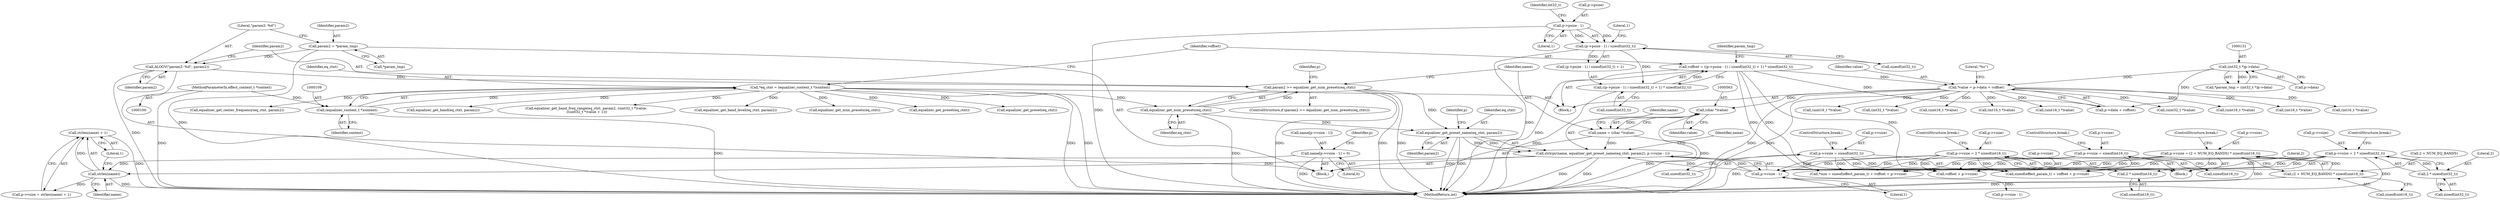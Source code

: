 digraph "0_Android_d72ea85c78a1a68bf99fd5804ad9784b4102fe57@API" {
"1000588" [label="(Call,strlen(name) + 1)"];
"1000589" [label="(Call,strlen(name))"];
"1000565" [label="(Call,strlcpy(name, equalizer_get_preset_name(eq_ctxt, param2), p->vsize - 1))"];
"1000560" [label="(Call,name = (char *)value)"];
"1000562" [label="(Call,(char *)value)"];
"1000144" [label="(Call,*value = p->data + voffset)"];
"1000130" [label="(Call,(int32_t *)p->data)"];
"1000112" [label="(Call,voffset = ((p->psize - 1) / sizeof(int32_t) + 1) * sizeof(int32_t))"];
"1000114" [label="(Call,((p->psize - 1) / sizeof(int32_t) + 1) * sizeof(int32_t))"];
"1000116" [label="(Call,(p->psize - 1) / sizeof(int32_t))"];
"1000117" [label="(Call,p->psize - 1)"];
"1000567" [label="(Call,equalizer_get_preset_name(eq_ctxt, param2))"];
"1000550" [label="(Call,equalizer_get_num_presets(eq_ctxt))"];
"1000106" [label="(Call,*eq_ctxt = (equalizer_context_t *)context)"];
"1000108" [label="(Call,(equalizer_context_t *)context)"];
"1000101" [label="(MethodParameterIn,effect_context_t *context)"];
"1000548" [label="(Call,param2 >= equalizer_get_num_presets(eq_ctxt))"];
"1000544" [label="(Call,ALOGV(\"param2: %d\", param2))"];
"1000540" [label="(Call,param2 = *param_tmp)"];
"1000570" [label="(Call,p->vsize - 1)"];
"1000181" [label="(Call,p->vsize = sizeof(int16_t))"];
"1000229" [label="(Call,p->vsize = 2 * sizeof(int32_t))"];
"1000233" [label="(Call,2 * sizeof(int32_t))"];
"1000204" [label="(Call,p->vsize = 2 * sizeof(int16_t))"];
"1000208" [label="(Call,2 * sizeof(int16_t))"];
"1000252" [label="(Call,p->vsize = sizeof(int32_t))"];
"1000279" [label="(Call,p->vsize = (2 + NUM_EQ_BANDS) * sizeof(uint16_t))"];
"1000283" [label="(Call,(2 + NUM_EQ_BANDS) * sizeof(uint16_t))"];
"1000575" [label="(Call,name[p->vsize - 1] = 0)"];
"1000576" [label="(Call,name[p->vsize - 1])"];
"1000438" [label="(Call,equalizer_get_center_frequency(eq_ctxt, param2))"];
"1000146" [label="(Call,p->data + voffset)"];
"1000145" [label="(Identifier,value)"];
"1000567" [label="(Call,equalizer_get_preset_name(eq_ctxt, param2))"];
"1000577" [label="(Identifier,name)"];
"1000287" [label="(Call,sizeof(uint16_t))"];
"1000569" [label="(Identifier,param2)"];
"1000234" [label="(Literal,2)"];
"1000258" [label="(ControlStructure,break;)"];
"1000318" [label="(Block,)"];
"1000181" [label="(Call,p->vsize = sizeof(int16_t))"];
"1000116" [label="(Call,(p->psize - 1) / sizeof(int32_t))"];
"1000651" [label="(MethodReturn,int)"];
"1000112" [label="(Call,voffset = ((p->psize - 1) / sizeof(int32_t) + 1) * sizeof(int32_t))"];
"1000574" [label="(Literal,1)"];
"1000435" [label="(Call,(int32_t *)value)"];
"1000205" [label="(Call,p->vsize)"];
"1000546" [label="(Identifier,param2)"];
"1000279" [label="(Call,p->vsize = (2 + NUM_EQ_BANDS) * sizeof(uint16_t))"];
"1000571" [label="(Call,p->vsize)"];
"1000121" [label="(Literal,1)"];
"1000499" [label="(Call,(uint16_t *)value)"];
"1000551" [label="(Identifier,eq_ctxt)"];
"1000256" [label="(Call,sizeof(int32_t))"];
"1000560" [label="(Call,name = (char *)value)"];
"1000130" [label="(Call,(int32_t *)p->data)"];
"1000540" [label="(Call,param2 = *param_tmp)"];
"1000283" [label="(Call,(2 + NUM_EQ_BANDS) * sizeof(uint16_t))"];
"1000565" [label="(Call,strlcpy(name, equalizer_get_preset_name(eq_ctxt, param2), p->vsize - 1))"];
"1000504" [label="(Call,equalizer_get_band(eq_ctxt, param2))"];
"1000212" [label="(ControlStructure,break;)"];
"1000237" [label="(ControlStructure,break;)"];
"1000284" [label="(Call,2 + NUM_EQ_BANDS)"];
"1000338" [label="(Call,(int16_t *)value)"];
"1000230" [label="(Call,p->vsize)"];
"1000297" [label="(Call,*size = sizeof(effect_param_t) + voffset + p->vsize)"];
"1000528" [label="(Call,(uint16_t *)value)"];
"1000480" [label="(Call,(uint32_t *)value)"];
"1000253" [label="(Call,p->vsize)"];
"1000252" [label="(Call,p->vsize = sizeof(int32_t))"];
"1000108" [label="(Call,(equalizer_context_t *)context)"];
"1000477" [label="(Call,equalizer_get_band_freq_range(eq_ctxt, param2, (uint32_t *)value,\n ((uint32_t *)value + 1)))"];
"1000394" [label="(Call,equalizer_get_band_level(eq_ctxt, param2))"];
"1000229" [label="(Call,p->vsize = 2 * sizeof(int32_t))"];
"1000533" [label="(Call,equalizer_get_num_presets(eq_ctxt))"];
"1000153" [label="(Literal,\"%s\")"];
"1000568" [label="(Identifier,eq_ctxt)"];
"1000110" [label="(Identifier,context)"];
"1000584" [label="(Call,p->vsize = strlen(name) + 1)"];
"1000107" [label="(Identifier,eq_ctxt)"];
"1000591" [label="(Literal,1)"];
"1000210" [label="(Call,sizeof(int16_t))"];
"1000182" [label="(Call,p->vsize)"];
"1000187" [label="(ControlStructure,break;)"];
"1000590" [label="(Identifier,name)"];
"1000123" [label="(Identifier,int32_t)"];
"1000113" [label="(Identifier,voffset)"];
"1000562" [label="(Call,(char *)value)"];
"1000575" [label="(Call,name[p->vsize - 1] = 0)"];
"1000566" [label="(Identifier,name)"];
"1000514" [label="(Call,(uint16_t *)value)"];
"1000548" [label="(Call,param2 >= equalizer_get_num_presets(eq_ctxt))"];
"1000564" [label="(Identifier,value)"];
"1000185" [label="(Call,sizeof(int16_t))"];
"1000561" [label="(Identifier,name)"];
"1000588" [label="(Call,strlen(name) + 1)"];
"1000555" [label="(Identifier,p)"];
"1000209" [label="(Literal,2)"];
"1000235" [label="(Call,sizeof(int32_t))"];
"1000542" [label="(Call,*param_tmp)"];
"1000570" [label="(Call,p->vsize - 1)"];
"1000303" [label="(Call,voffset + p->vsize)"];
"1000549" [label="(Identifier,param2)"];
"1000122" [label="(Call,sizeof(int32_t))"];
"1000601" [label="(Call,(int16_t *)value)"];
"1000572" [label="(Identifier,p)"];
"1000204" [label="(Call,p->vsize = 2 * sizeof(int16_t))"];
"1000144" [label="(Call,*value = p->data + voffset)"];
"1000162" [label="(Block,)"];
"1000124" [label="(Literal,1)"];
"1000208" [label="(Call,2 * sizeof(int16_t))"];
"1000128" [label="(Call,*param_tmp = (int32_t *)p->data)"];
"1000519" [label="(Call,equalizer_get_preset(eq_ctxt))"];
"1000544" [label="(Call,ALOGV(\"param2: %d\", param2))"];
"1000106" [label="(Call,*eq_ctxt = (equalizer_context_t *)context)"];
"1000101" [label="(MethodParameterIn,effect_context_t *context)"];
"1000280" [label="(Call,p->vsize)"];
"1000129" [label="(Identifier,param_tmp)"];
"1000118" [label="(Call,p->psize)"];
"1000389" [label="(Call,(int16_t *)value)"];
"1000300" [label="(Call,sizeof(effect_param_t) + voffset + p->vsize)"];
"1000547" [label="(ControlStructure,if (param2 >= equalizer_get_num_presets(eq_ctxt)))"];
"1000115" [label="(Call,(p->psize - 1) / sizeof(int32_t) + 1)"];
"1000586" [label="(Identifier,p)"];
"1000233" [label="(Call,2 * sizeof(int32_t))"];
"1000589" [label="(Call,strlen(name))"];
"1000610" [label="(Call,equalizer_get_preset(eq_ctxt))"];
"1000550" [label="(Call,equalizer_get_num_presets(eq_ctxt))"];
"1000114" [label="(Call,((p->psize - 1) / sizeof(int32_t) + 1) * sizeof(int32_t))"];
"1000325" [label="(Call,(uint16_t *)value)"];
"1000125" [label="(Call,sizeof(int32_t))"];
"1000132" [label="(Call,p->data)"];
"1000117" [label="(Call,p->psize - 1)"];
"1000289" [label="(ControlStructure,break;)"];
"1000545" [label="(Literal,\"param2: %d\")"];
"1000583" [label="(Literal,0)"];
"1000104" [label="(Block,)"];
"1000578" [label="(Call,p->vsize - 1)"];
"1000541" [label="(Identifier,param2)"];
"1000588" -> "1000584"  [label="AST: "];
"1000588" -> "1000591"  [label="CFG: "];
"1000589" -> "1000588"  [label="AST: "];
"1000591" -> "1000588"  [label="AST: "];
"1000584" -> "1000588"  [label="CFG: "];
"1000588" -> "1000651"  [label="DDG: "];
"1000589" -> "1000588"  [label="DDG: "];
"1000589" -> "1000590"  [label="CFG: "];
"1000590" -> "1000589"  [label="AST: "];
"1000591" -> "1000589"  [label="CFG: "];
"1000589" -> "1000651"  [label="DDG: "];
"1000589" -> "1000584"  [label="DDG: "];
"1000565" -> "1000589"  [label="DDG: "];
"1000575" -> "1000589"  [label="DDG: "];
"1000565" -> "1000318"  [label="AST: "];
"1000565" -> "1000570"  [label="CFG: "];
"1000566" -> "1000565"  [label="AST: "];
"1000567" -> "1000565"  [label="AST: "];
"1000570" -> "1000565"  [label="AST: "];
"1000577" -> "1000565"  [label="CFG: "];
"1000565" -> "1000651"  [label="DDG: "];
"1000565" -> "1000651"  [label="DDG: "];
"1000560" -> "1000565"  [label="DDG: "];
"1000567" -> "1000565"  [label="DDG: "];
"1000567" -> "1000565"  [label="DDG: "];
"1000570" -> "1000565"  [label="DDG: "];
"1000570" -> "1000565"  [label="DDG: "];
"1000560" -> "1000318"  [label="AST: "];
"1000560" -> "1000562"  [label="CFG: "];
"1000561" -> "1000560"  [label="AST: "];
"1000562" -> "1000560"  [label="AST: "];
"1000566" -> "1000560"  [label="CFG: "];
"1000560" -> "1000651"  [label="DDG: "];
"1000562" -> "1000560"  [label="DDG: "];
"1000562" -> "1000564"  [label="CFG: "];
"1000563" -> "1000562"  [label="AST: "];
"1000564" -> "1000562"  [label="AST: "];
"1000562" -> "1000651"  [label="DDG: "];
"1000144" -> "1000562"  [label="DDG: "];
"1000144" -> "1000104"  [label="AST: "];
"1000144" -> "1000146"  [label="CFG: "];
"1000145" -> "1000144"  [label="AST: "];
"1000146" -> "1000144"  [label="AST: "];
"1000153" -> "1000144"  [label="CFG: "];
"1000144" -> "1000651"  [label="DDG: "];
"1000144" -> "1000651"  [label="DDG: "];
"1000130" -> "1000144"  [label="DDG: "];
"1000112" -> "1000144"  [label="DDG: "];
"1000144" -> "1000325"  [label="DDG: "];
"1000144" -> "1000338"  [label="DDG: "];
"1000144" -> "1000389"  [label="DDG: "];
"1000144" -> "1000435"  [label="DDG: "];
"1000144" -> "1000480"  [label="DDG: "];
"1000144" -> "1000499"  [label="DDG: "];
"1000144" -> "1000514"  [label="DDG: "];
"1000144" -> "1000528"  [label="DDG: "];
"1000144" -> "1000601"  [label="DDG: "];
"1000130" -> "1000128"  [label="AST: "];
"1000130" -> "1000132"  [label="CFG: "];
"1000131" -> "1000130"  [label="AST: "];
"1000132" -> "1000130"  [label="AST: "];
"1000128" -> "1000130"  [label="CFG: "];
"1000130" -> "1000128"  [label="DDG: "];
"1000130" -> "1000146"  [label="DDG: "];
"1000112" -> "1000104"  [label="AST: "];
"1000112" -> "1000114"  [label="CFG: "];
"1000113" -> "1000112"  [label="AST: "];
"1000114" -> "1000112"  [label="AST: "];
"1000129" -> "1000112"  [label="CFG: "];
"1000112" -> "1000651"  [label="DDG: "];
"1000114" -> "1000112"  [label="DDG: "];
"1000112" -> "1000146"  [label="DDG: "];
"1000112" -> "1000297"  [label="DDG: "];
"1000112" -> "1000300"  [label="DDG: "];
"1000112" -> "1000303"  [label="DDG: "];
"1000114" -> "1000125"  [label="CFG: "];
"1000115" -> "1000114"  [label="AST: "];
"1000125" -> "1000114"  [label="AST: "];
"1000114" -> "1000651"  [label="DDG: "];
"1000116" -> "1000114"  [label="DDG: "];
"1000116" -> "1000115"  [label="AST: "];
"1000116" -> "1000122"  [label="CFG: "];
"1000117" -> "1000116"  [label="AST: "];
"1000122" -> "1000116"  [label="AST: "];
"1000124" -> "1000116"  [label="CFG: "];
"1000116" -> "1000651"  [label="DDG: "];
"1000116" -> "1000115"  [label="DDG: "];
"1000117" -> "1000116"  [label="DDG: "];
"1000117" -> "1000116"  [label="DDG: "];
"1000117" -> "1000121"  [label="CFG: "];
"1000118" -> "1000117"  [label="AST: "];
"1000121" -> "1000117"  [label="AST: "];
"1000123" -> "1000117"  [label="CFG: "];
"1000117" -> "1000651"  [label="DDG: "];
"1000567" -> "1000569"  [label="CFG: "];
"1000568" -> "1000567"  [label="AST: "];
"1000569" -> "1000567"  [label="AST: "];
"1000572" -> "1000567"  [label="CFG: "];
"1000567" -> "1000651"  [label="DDG: "];
"1000567" -> "1000651"  [label="DDG: "];
"1000550" -> "1000567"  [label="DDG: "];
"1000548" -> "1000567"  [label="DDG: "];
"1000550" -> "1000548"  [label="AST: "];
"1000550" -> "1000551"  [label="CFG: "];
"1000551" -> "1000550"  [label="AST: "];
"1000548" -> "1000550"  [label="CFG: "];
"1000550" -> "1000651"  [label="DDG: "];
"1000550" -> "1000548"  [label="DDG: "];
"1000106" -> "1000550"  [label="DDG: "];
"1000106" -> "1000104"  [label="AST: "];
"1000106" -> "1000108"  [label="CFG: "];
"1000107" -> "1000106"  [label="AST: "];
"1000108" -> "1000106"  [label="AST: "];
"1000113" -> "1000106"  [label="CFG: "];
"1000106" -> "1000651"  [label="DDG: "];
"1000106" -> "1000651"  [label="DDG: "];
"1000108" -> "1000106"  [label="DDG: "];
"1000106" -> "1000394"  [label="DDG: "];
"1000106" -> "1000438"  [label="DDG: "];
"1000106" -> "1000477"  [label="DDG: "];
"1000106" -> "1000504"  [label="DDG: "];
"1000106" -> "1000519"  [label="DDG: "];
"1000106" -> "1000533"  [label="DDG: "];
"1000106" -> "1000610"  [label="DDG: "];
"1000108" -> "1000110"  [label="CFG: "];
"1000109" -> "1000108"  [label="AST: "];
"1000110" -> "1000108"  [label="AST: "];
"1000108" -> "1000651"  [label="DDG: "];
"1000101" -> "1000108"  [label="DDG: "];
"1000101" -> "1000100"  [label="AST: "];
"1000101" -> "1000651"  [label="DDG: "];
"1000548" -> "1000547"  [label="AST: "];
"1000549" -> "1000548"  [label="AST: "];
"1000555" -> "1000548"  [label="CFG: "];
"1000561" -> "1000548"  [label="CFG: "];
"1000548" -> "1000651"  [label="DDG: "];
"1000548" -> "1000651"  [label="DDG: "];
"1000548" -> "1000651"  [label="DDG: "];
"1000544" -> "1000548"  [label="DDG: "];
"1000544" -> "1000318"  [label="AST: "];
"1000544" -> "1000546"  [label="CFG: "];
"1000545" -> "1000544"  [label="AST: "];
"1000546" -> "1000544"  [label="AST: "];
"1000549" -> "1000544"  [label="CFG: "];
"1000544" -> "1000651"  [label="DDG: "];
"1000540" -> "1000544"  [label="DDG: "];
"1000540" -> "1000318"  [label="AST: "];
"1000540" -> "1000542"  [label="CFG: "];
"1000541" -> "1000540"  [label="AST: "];
"1000542" -> "1000540"  [label="AST: "];
"1000545" -> "1000540"  [label="CFG: "];
"1000540" -> "1000651"  [label="DDG: "];
"1000570" -> "1000574"  [label="CFG: "];
"1000571" -> "1000570"  [label="AST: "];
"1000574" -> "1000570"  [label="AST: "];
"1000181" -> "1000570"  [label="DDG: "];
"1000229" -> "1000570"  [label="DDG: "];
"1000204" -> "1000570"  [label="DDG: "];
"1000252" -> "1000570"  [label="DDG: "];
"1000279" -> "1000570"  [label="DDG: "];
"1000570" -> "1000578"  [label="DDG: "];
"1000181" -> "1000162"  [label="AST: "];
"1000181" -> "1000185"  [label="CFG: "];
"1000182" -> "1000181"  [label="AST: "];
"1000185" -> "1000181"  [label="AST: "];
"1000187" -> "1000181"  [label="CFG: "];
"1000181" -> "1000297"  [label="DDG: "];
"1000181" -> "1000300"  [label="DDG: "];
"1000181" -> "1000303"  [label="DDG: "];
"1000229" -> "1000162"  [label="AST: "];
"1000229" -> "1000233"  [label="CFG: "];
"1000230" -> "1000229"  [label="AST: "];
"1000233" -> "1000229"  [label="AST: "];
"1000237" -> "1000229"  [label="CFG: "];
"1000229" -> "1000651"  [label="DDG: "];
"1000233" -> "1000229"  [label="DDG: "];
"1000229" -> "1000297"  [label="DDG: "];
"1000229" -> "1000300"  [label="DDG: "];
"1000229" -> "1000303"  [label="DDG: "];
"1000233" -> "1000235"  [label="CFG: "];
"1000234" -> "1000233"  [label="AST: "];
"1000235" -> "1000233"  [label="AST: "];
"1000204" -> "1000162"  [label="AST: "];
"1000204" -> "1000208"  [label="CFG: "];
"1000205" -> "1000204"  [label="AST: "];
"1000208" -> "1000204"  [label="AST: "];
"1000212" -> "1000204"  [label="CFG: "];
"1000204" -> "1000651"  [label="DDG: "];
"1000208" -> "1000204"  [label="DDG: "];
"1000204" -> "1000297"  [label="DDG: "];
"1000204" -> "1000300"  [label="DDG: "];
"1000204" -> "1000303"  [label="DDG: "];
"1000208" -> "1000210"  [label="CFG: "];
"1000209" -> "1000208"  [label="AST: "];
"1000210" -> "1000208"  [label="AST: "];
"1000252" -> "1000162"  [label="AST: "];
"1000252" -> "1000256"  [label="CFG: "];
"1000253" -> "1000252"  [label="AST: "];
"1000256" -> "1000252"  [label="AST: "];
"1000258" -> "1000252"  [label="CFG: "];
"1000252" -> "1000297"  [label="DDG: "];
"1000252" -> "1000300"  [label="DDG: "];
"1000252" -> "1000303"  [label="DDG: "];
"1000279" -> "1000162"  [label="AST: "];
"1000279" -> "1000283"  [label="CFG: "];
"1000280" -> "1000279"  [label="AST: "];
"1000283" -> "1000279"  [label="AST: "];
"1000289" -> "1000279"  [label="CFG: "];
"1000279" -> "1000651"  [label="DDG: "];
"1000283" -> "1000279"  [label="DDG: "];
"1000279" -> "1000297"  [label="DDG: "];
"1000279" -> "1000300"  [label="DDG: "];
"1000279" -> "1000303"  [label="DDG: "];
"1000283" -> "1000287"  [label="CFG: "];
"1000284" -> "1000283"  [label="AST: "];
"1000287" -> "1000283"  [label="AST: "];
"1000283" -> "1000651"  [label="DDG: "];
"1000575" -> "1000318"  [label="AST: "];
"1000575" -> "1000583"  [label="CFG: "];
"1000576" -> "1000575"  [label="AST: "];
"1000583" -> "1000575"  [label="AST: "];
"1000586" -> "1000575"  [label="CFG: "];
"1000575" -> "1000651"  [label="DDG: "];
}
